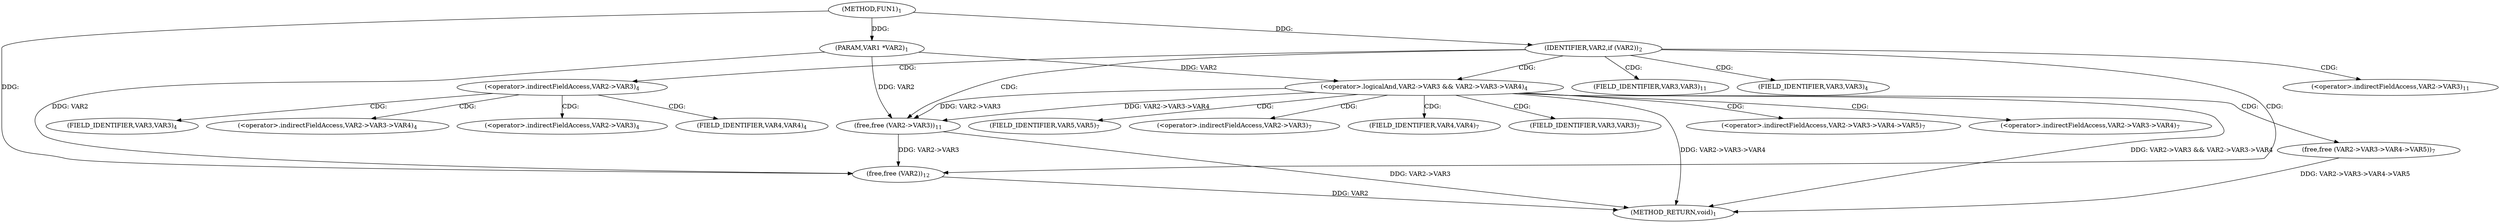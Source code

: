 digraph "FUN1" {  
"8" [label = <(METHOD,FUN1)<SUB>1</SUB>> ]
"39" [label = <(METHOD_RETURN,void)<SUB>1</SUB>> ]
"9" [label = <(PARAM,VAR1 *VAR2)<SUB>1</SUB>> ]
"12" [label = <(IDENTIFIER,VAR2,if (VAR2))<SUB>2</SUB>> ]
"33" [label = <(free,free (VAR2-&gt;VAR3))<SUB>11</SUB>> ]
"37" [label = <(free,free (VAR2))<SUB>12</SUB>> ]
"15" [label = <(&lt;operator&gt;.logicalAnd,VAR2-&gt;VAR3 &amp;&amp; VAR2-&gt;VAR3-&gt;VAR4)<SUB>4</SUB>> ]
"25" [label = <(free,free (VAR2-&gt;VAR3-&gt;VAR4-&gt;VAR5))<SUB>7</SUB>> ]
"34" [label = <(&lt;operator&gt;.indirectFieldAccess,VAR2-&gt;VAR3)<SUB>11</SUB>> ]
"16" [label = <(&lt;operator&gt;.indirectFieldAccess,VAR2-&gt;VAR3)<SUB>4</SUB>> ]
"19" [label = <(&lt;operator&gt;.indirectFieldAccess,VAR2-&gt;VAR3-&gt;VAR4)<SUB>4</SUB>> ]
"36" [label = <(FIELD_IDENTIFIER,VAR3,VAR3)<SUB>11</SUB>> ]
"18" [label = <(FIELD_IDENTIFIER,VAR3,VAR3)<SUB>4</SUB>> ]
"20" [label = <(&lt;operator&gt;.indirectFieldAccess,VAR2-&gt;VAR3)<SUB>4</SUB>> ]
"23" [label = <(FIELD_IDENTIFIER,VAR4,VAR4)<SUB>4</SUB>> ]
"26" [label = <(&lt;operator&gt;.indirectFieldAccess,VAR2-&gt;VAR3-&gt;VAR4-&gt;VAR5)<SUB>7</SUB>> ]
"22" [label = <(FIELD_IDENTIFIER,VAR3,VAR3)<SUB>4</SUB>> ]
"27" [label = <(&lt;operator&gt;.indirectFieldAccess,VAR2-&gt;VAR3-&gt;VAR4)<SUB>7</SUB>> ]
"32" [label = <(FIELD_IDENTIFIER,VAR5,VAR5)<SUB>7</SUB>> ]
"28" [label = <(&lt;operator&gt;.indirectFieldAccess,VAR2-&gt;VAR3)<SUB>7</SUB>> ]
"31" [label = <(FIELD_IDENTIFIER,VAR4,VAR4)<SUB>7</SUB>> ]
"30" [label = <(FIELD_IDENTIFIER,VAR3,VAR3)<SUB>7</SUB>> ]
  "15" -> "39"  [ label = "DDG: VAR2-&gt;VAR3-&gt;VAR4"] 
  "15" -> "39"  [ label = "DDG: VAR2-&gt;VAR3 &amp;&amp; VAR2-&gt;VAR3-&gt;VAR4"] 
  "25" -> "39"  [ label = "DDG: VAR2-&gt;VAR3-&gt;VAR4-&gt;VAR5"] 
  "33" -> "39"  [ label = "DDG: VAR2-&gt;VAR3"] 
  "37" -> "39"  [ label = "DDG: VAR2"] 
  "8" -> "9"  [ label = "DDG: "] 
  "8" -> "12"  [ label = "DDG: "] 
  "9" -> "33"  [ label = "DDG: VAR2"] 
  "15" -> "33"  [ label = "DDG: VAR2-&gt;VAR3"] 
  "15" -> "33"  [ label = "DDG: VAR2-&gt;VAR3-&gt;VAR4"] 
  "9" -> "37"  [ label = "DDG: VAR2"] 
  "33" -> "37"  [ label = "DDG: VAR2-&gt;VAR3"] 
  "8" -> "37"  [ label = "DDG: "] 
  "9" -> "15"  [ label = "DDG: VAR2"] 
  "12" -> "16"  [ label = "CDG: "] 
  "12" -> "15"  [ label = "CDG: "] 
  "12" -> "34"  [ label = "CDG: "] 
  "12" -> "18"  [ label = "CDG: "] 
  "12" -> "33"  [ label = "CDG: "] 
  "12" -> "36"  [ label = "CDG: "] 
  "12" -> "37"  [ label = "CDG: "] 
  "15" -> "30"  [ label = "CDG: "] 
  "15" -> "32"  [ label = "CDG: "] 
  "15" -> "26"  [ label = "CDG: "] 
  "15" -> "28"  [ label = "CDG: "] 
  "15" -> "25"  [ label = "CDG: "] 
  "15" -> "27"  [ label = "CDG: "] 
  "15" -> "31"  [ label = "CDG: "] 
  "16" -> "23"  [ label = "CDG: "] 
  "16" -> "19"  [ label = "CDG: "] 
  "16" -> "20"  [ label = "CDG: "] 
  "16" -> "22"  [ label = "CDG: "] 
}
